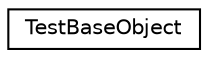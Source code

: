digraph "Graphical Class Hierarchy"
{
 // LATEX_PDF_SIZE
  edge [fontname="Helvetica",fontsize="10",labelfontname="Helvetica",labelfontsize="10"];
  node [fontname="Helvetica",fontsize="10",shape=record];
  rankdir="LR";
  Node0 [label="TestBaseObject",height=0.2,width=0.4,color="black", fillcolor="white", style="filled",URL="$classTestBaseObject.html",tooltip=" "];
}
